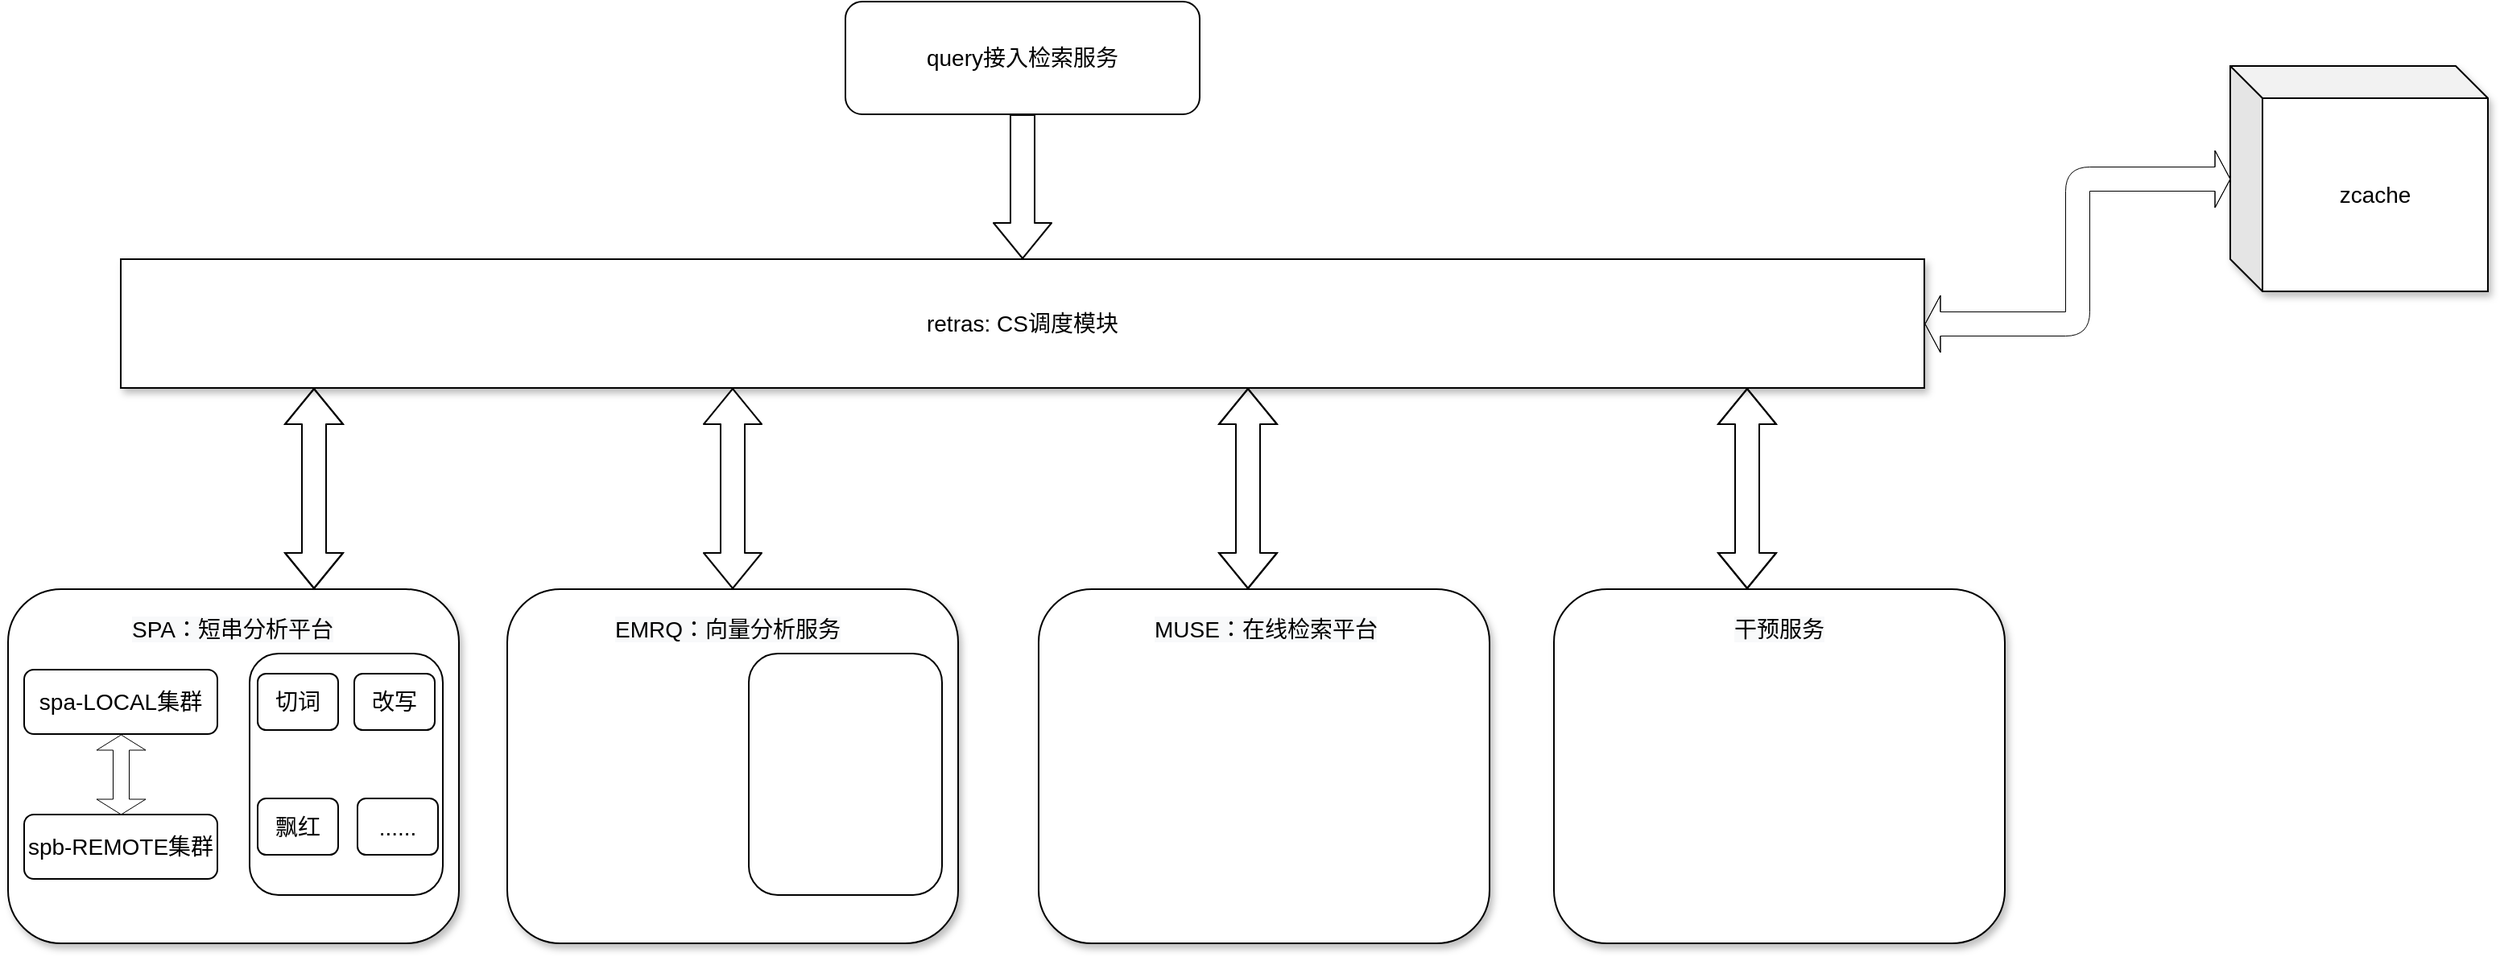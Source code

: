 <mxfile version="14.9.9" type="github">
  <diagram id="X4-ADLWSvJZZrzfmn5Tm" name="Page-1">
    <mxGraphModel dx="2407" dy="877" grid="1" gridSize="10" guides="1" tooltips="1" connect="1" arrows="1" fold="1" page="1" pageScale="1" pageWidth="827" pageHeight="1169" math="0" shadow="0">
      <root>
        <mxCell id="0" />
        <mxCell id="1" parent="0" />
        <mxCell id="eZSq4TChDH7j6ezGSI5d-34" style="edgeStyle=orthogonalEdgeStyle;shape=flexArrow;rounded=1;orthogonalLoop=1;jettySize=auto;html=1;fontSize=14;startArrow=block;endArrow=block;endFill=0;startSize=3;endSize=3;sourcePerimeterSpacing=0;strokeWidth=0.5;fillColor=#ffffff;width=15;" edge="1" parent="1" source="AJnZPBCz2BAqhgxGS_UB-1" target="eZSq4TChDH7j6ezGSI5d-49">
          <mxGeometry relative="1" as="geometry">
            <mxPoint x="1290" y="415" as="targetPoint" />
          </mxGeometry>
        </mxCell>
        <mxCell id="eZSq4TChDH7j6ezGSI5d-41" style="edgeStyle=orthogonalEdgeStyle;shape=flexArrow;rounded=1;orthogonalLoop=1;jettySize=auto;html=1;fontSize=14;startArrow=block;endArrow=block;endFill=0;startSize=7;endSize=7;sourcePerimeterSpacing=0;strokeWidth=1;targetPerimeterSpacing=0;fillColor=#ffffff;width=15;" edge="1" parent="1" source="AJnZPBCz2BAqhgxGS_UB-1" target="eZSq4TChDH7j6ezGSI5d-37">
          <mxGeometry relative="1" as="geometry">
            <Array as="points">
              <mxPoint x="740" y="550" />
              <mxPoint x="740" y="550" />
            </Array>
          </mxGeometry>
        </mxCell>
        <mxCell id="eZSq4TChDH7j6ezGSI5d-43" style="edgeStyle=orthogonalEdgeStyle;shape=flexArrow;rounded=1;orthogonalLoop=1;jettySize=auto;html=1;fontSize=14;startArrow=block;endArrow=block;endFill=0;startSize=7;endSize=7;sourcePerimeterSpacing=0;strokeWidth=1;targetPerimeterSpacing=0;fillColor=#ffffff;width=15;" edge="1" parent="1" source="AJnZPBCz2BAqhgxGS_UB-1" target="eZSq4TChDH7j6ezGSI5d-42">
          <mxGeometry relative="1" as="geometry">
            <Array as="points">
              <mxPoint x="1050" y="550" />
              <mxPoint x="1050" y="550" />
            </Array>
          </mxGeometry>
        </mxCell>
        <mxCell id="eZSq4TChDH7j6ezGSI5d-44" style="edgeStyle=orthogonalEdgeStyle;shape=flexArrow;rounded=1;orthogonalLoop=1;jettySize=auto;html=1;fontSize=14;startArrow=block;endArrow=block;endFill=0;startSize=7;endSize=7;sourcePerimeterSpacing=0;strokeWidth=1;targetPerimeterSpacing=0;fillColor=#ffffff;width=15;" edge="1" parent="1" source="AJnZPBCz2BAqhgxGS_UB-1" target="eZSq4TChDH7j6ezGSI5d-38">
          <mxGeometry relative="1" as="geometry">
            <Array as="points">
              <mxPoint x="160" y="530" />
              <mxPoint x="160" y="530" />
            </Array>
          </mxGeometry>
        </mxCell>
        <mxCell id="AJnZPBCz2BAqhgxGS_UB-1" value="retras: CS调度模块" style="rounded=0;whiteSpace=wrap;html=1;fontSize=14;shadow=1;sketch=0;glass=0;" parent="1" vertex="1">
          <mxGeometry x="40" y="410" width="1120" height="80" as="geometry" />
        </mxCell>
        <mxCell id="eZSq4TChDH7j6ezGSI5d-7" style="edgeStyle=orthogonalEdgeStyle;shape=flexArrow;rounded=1;orthogonalLoop=1;jettySize=auto;html=1;exitX=0.5;exitY=1;exitDx=0;exitDy=0;entryX=0.5;entryY=0;entryDx=0;entryDy=0;fontSize=14;endSize=7;startSize=7;targetPerimeterSpacing=0;strokeWidth=1;fillColor=#ffffff;width=15;" edge="1" parent="1" source="eZSq4TChDH7j6ezGSI5d-3" target="AJnZPBCz2BAqhgxGS_UB-1">
          <mxGeometry relative="1" as="geometry" />
        </mxCell>
        <mxCell id="eZSq4TChDH7j6ezGSI5d-3" value="query接入检索服务" style="rounded=1;whiteSpace=wrap;html=1;fontSize=14;" vertex="1" parent="1">
          <mxGeometry x="490" y="250" width="220" height="70" as="geometry" />
        </mxCell>
        <mxCell id="eZSq4TChDH7j6ezGSI5d-58" style="edgeStyle=orthogonalEdgeStyle;shape=flexArrow;rounded=1;orthogonalLoop=1;jettySize=auto;html=1;fontSize=14;startArrow=block;endArrow=block;endFill=0;startSize=7;endSize=7;sourcePerimeterSpacing=0;strokeWidth=1;targetPerimeterSpacing=0;fillColor=#ffffff;width=15;" edge="1" parent="1" source="eZSq4TChDH7j6ezGSI5d-36" target="AJnZPBCz2BAqhgxGS_UB-1">
          <mxGeometry relative="1" as="geometry">
            <Array as="points">
              <mxPoint x="420" y="460" />
              <mxPoint x="420" y="460" />
            </Array>
          </mxGeometry>
        </mxCell>
        <mxCell id="eZSq4TChDH7j6ezGSI5d-36" value="" style="rounded=1;whiteSpace=wrap;html=1;fontSize=14;shadow=1;glass=0;sketch=0;" vertex="1" parent="1">
          <mxGeometry x="280" y="615" width="280" height="220" as="geometry" />
        </mxCell>
        <mxCell id="eZSq4TChDH7j6ezGSI5d-37" value="" style="rounded=1;whiteSpace=wrap;html=1;fontSize=14;shadow=1;" vertex="1" parent="1">
          <mxGeometry x="610" y="615" width="280" height="220" as="geometry" />
        </mxCell>
        <mxCell id="eZSq4TChDH7j6ezGSI5d-38" value="" style="rounded=1;whiteSpace=wrap;html=1;fontSize=14;shadow=1;" vertex="1" parent="1">
          <mxGeometry x="-30" y="615" width="280" height="220" as="geometry" />
        </mxCell>
        <mxCell id="eZSq4TChDH7j6ezGSI5d-42" value="" style="rounded=1;whiteSpace=wrap;html=1;fontSize=14;shadow=1;" vertex="1" parent="1">
          <mxGeometry x="930" y="615" width="280" height="220" as="geometry" />
        </mxCell>
        <mxCell id="eZSq4TChDH7j6ezGSI5d-47" style="edgeStyle=orthogonalEdgeStyle;shape=flexArrow;rounded=1;orthogonalLoop=1;jettySize=auto;html=1;fontSize=14;startArrow=block;endArrow=block;endFill=0;startSize=3;endSize=3;sourcePerimeterSpacing=0;strokeWidth=0.5;fillColor=#ffffff;" edge="1" parent="1" source="eZSq4TChDH7j6ezGSI5d-45" target="eZSq4TChDH7j6ezGSI5d-46">
          <mxGeometry relative="1" as="geometry" />
        </mxCell>
        <mxCell id="eZSq4TChDH7j6ezGSI5d-45" value="spa-LOCAL集群" style="rounded=1;whiteSpace=wrap;html=1;fontSize=14;" vertex="1" parent="1">
          <mxGeometry x="-20" y="665" width="120" height="40" as="geometry" />
        </mxCell>
        <mxCell id="eZSq4TChDH7j6ezGSI5d-46" value="spb-REMOTE集群" style="rounded=1;whiteSpace=wrap;html=1;fontSize=14;" vertex="1" parent="1">
          <mxGeometry x="-20" y="755" width="120" height="40" as="geometry" />
        </mxCell>
        <mxCell id="eZSq4TChDH7j6ezGSI5d-48" value="&lt;meta charset=&quot;utf-8&quot; style=&quot;font-size: 14px;&quot;&gt;&lt;span style=&quot;color: rgb(0, 0, 0); font-family: helvetica; font-size: 14px; font-style: normal; font-weight: 400; letter-spacing: normal; text-align: center; text-indent: 0px; text-transform: none; word-spacing: 0px; background-color: rgb(248, 249, 250); display: inline; float: none;&quot;&gt;SPA：短串分析平台&lt;/span&gt;" style="text;whiteSpace=wrap;html=1;fontSize=14;" vertex="1" parent="1">
          <mxGeometry x="45" y="625" width="130" height="30" as="geometry" />
        </mxCell>
        <mxCell id="eZSq4TChDH7j6ezGSI5d-49" value="zcache" style="shape=cube;whiteSpace=wrap;html=1;boundedLbl=1;backgroundOutline=1;darkOpacity=0.05;darkOpacity2=0.1;rounded=1;shadow=1;glass=0;sketch=0;fontSize=14;" vertex="1" parent="1">
          <mxGeometry x="1350" y="290" width="160" height="140" as="geometry" />
        </mxCell>
        <mxCell id="eZSq4TChDH7j6ezGSI5d-59" value="&lt;span style=&quot;color: rgb(0 , 0 , 0) ; font-family: &amp;#34;helvetica&amp;#34; ; font-size: 14px ; font-style: normal ; font-weight: 400 ; letter-spacing: normal ; text-align: center ; text-indent: 0px ; text-transform: none ; word-spacing: 0px ; background-color: rgb(248 , 249 , 250) ; display: inline ; float: none&quot;&gt;EMRQ：向量分析服务&lt;/span&gt;" style="text;whiteSpace=wrap;html=1;fontSize=14;" vertex="1" parent="1">
          <mxGeometry x="344.5" y="625" width="151" height="30" as="geometry" />
        </mxCell>
        <mxCell id="eZSq4TChDH7j6ezGSI5d-60" value="" style="rounded=1;whiteSpace=wrap;html=1;shadow=0;glass=0;sketch=0;fontSize=14;gradientColor=none;" vertex="1" parent="1">
          <mxGeometry x="120" y="655" width="120" height="150" as="geometry" />
        </mxCell>
        <mxCell id="eZSq4TChDH7j6ezGSI5d-61" value="切词" style="rounded=1;whiteSpace=wrap;html=1;shadow=0;glass=0;sketch=0;fontSize=14;" vertex="1" parent="1">
          <mxGeometry x="125" y="667.5" width="50" height="35" as="geometry" />
        </mxCell>
        <mxCell id="eZSq4TChDH7j6ezGSI5d-62" value="改写" style="rounded=1;whiteSpace=wrap;html=1;shadow=0;glass=0;sketch=0;fontSize=14;" vertex="1" parent="1">
          <mxGeometry x="185" y="667.5" width="50" height="35" as="geometry" />
        </mxCell>
        <mxCell id="eZSq4TChDH7j6ezGSI5d-63" value="飘红" style="rounded=1;whiteSpace=wrap;html=1;shadow=0;glass=0;sketch=0;fontSize=14;" vertex="1" parent="1">
          <mxGeometry x="125" y="745" width="50" height="35" as="geometry" />
        </mxCell>
        <mxCell id="eZSq4TChDH7j6ezGSI5d-64" value="......" style="rounded=1;whiteSpace=wrap;html=1;shadow=0;glass=0;sketch=0;fontSize=14;" vertex="1" parent="1">
          <mxGeometry x="187" y="745" width="50" height="35" as="geometry" />
        </mxCell>
        <mxCell id="eZSq4TChDH7j6ezGSI5d-68" value="" style="rounded=1;whiteSpace=wrap;html=1;shadow=0;glass=0;sketch=0;fontSize=14;gradientColor=none;" vertex="1" parent="1">
          <mxGeometry x="430" y="655" width="120" height="150" as="geometry" />
        </mxCell>
        <mxCell id="eZSq4TChDH7j6ezGSI5d-69" value="&lt;span style=&quot;color: rgb(0, 0, 0); font-family: helvetica; font-size: 14px; font-style: normal; font-weight: 400; letter-spacing: normal; text-align: center; text-indent: 0px; text-transform: none; word-spacing: 0px; background-color: rgb(248, 249, 250); display: inline; float: none;&quot;&gt;MUSE：在线检索平台&lt;/span&gt;" style="text;whiteSpace=wrap;html=1;fontSize=14;" vertex="1" parent="1">
          <mxGeometry x="680" y="625" width="150" height="30" as="geometry" />
        </mxCell>
        <mxCell id="eZSq4TChDH7j6ezGSI5d-70" value="&lt;span style=&quot;color: rgb(0 , 0 , 0) ; font-family: &amp;#34;helvetica&amp;#34; ; font-size: 14px ; font-style: normal ; font-weight: 400 ; letter-spacing: normal ; text-align: center ; text-indent: 0px ; text-transform: none ; word-spacing: 0px ; background-color: rgb(248 , 249 , 250) ; display: inline ; float: none&quot;&gt;干预服务&lt;/span&gt;" style="text;whiteSpace=wrap;html=1;fontSize=14;" vertex="1" parent="1">
          <mxGeometry x="1040" y="625" width="60" height="30" as="geometry" />
        </mxCell>
      </root>
    </mxGraphModel>
  </diagram>
</mxfile>
